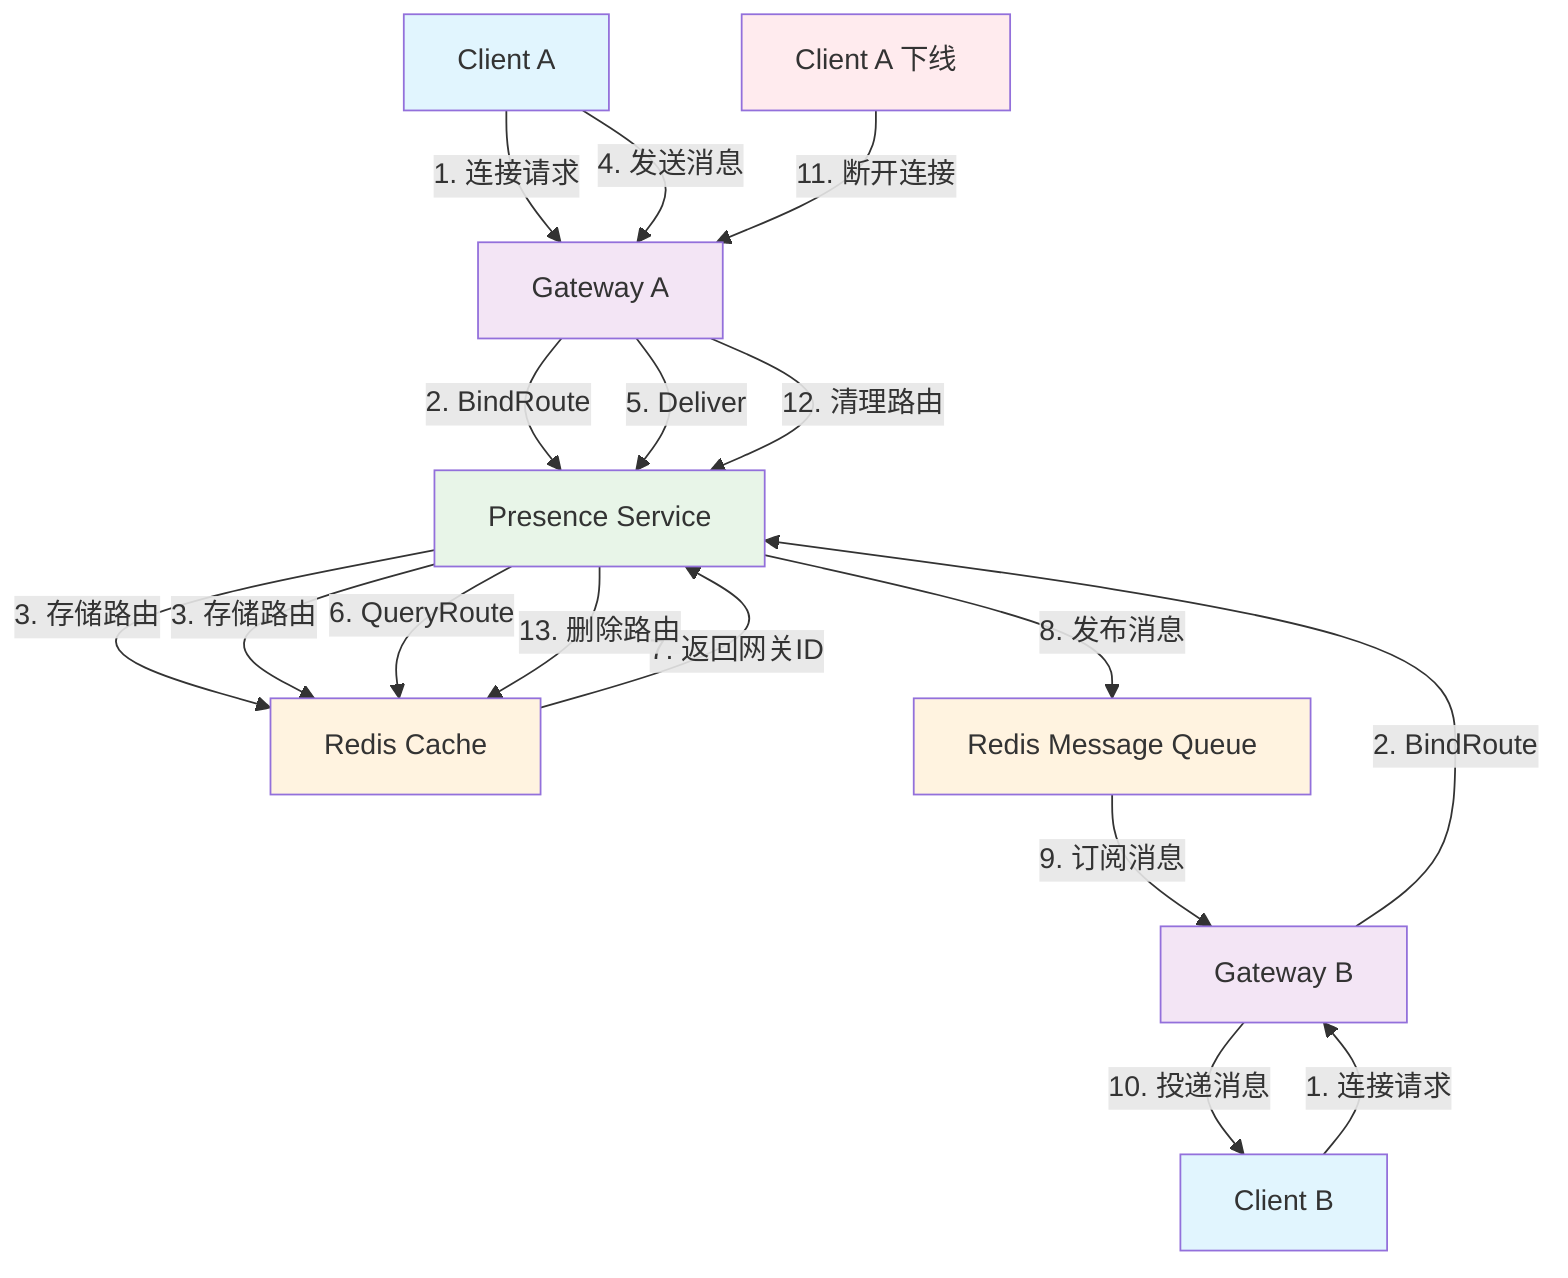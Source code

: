 graph TD
    A[Client A] -->|1. 连接请求| B[Gateway A]
    B -->|2. BindRoute| C[Presence Service]
    C -->|3. 存储路由| D[Redis Cache]
    
    E[Client B] -->|1. 连接请求| F[Gateway B]
    F -->|2. BindRoute| C
    C -->|3. 存储路由| D
    
    A -->|4. 发送消息| B
    B -->|5. Deliver| C
    C -->|6. QueryRoute| D
    D -->|7. 返回网关ID| C
    C -->|8. 发布消息| G[Redis Message Queue]
    G -->|9. 订阅消息| F
    F -->|10. 投递消息| E
    
    H[Client A 下线] -->|11. 断开连接| B
    B -->|12. 清理路由| C
    C -->|13. 删除路由| D
    
    style A fill:#e1f5fe
    style E fill:#e1f5fe
    style H fill:#ffebee
    style B fill:#f3e5f5
    style F fill:#f3e5f5
    style C fill:#e8f5e8
    style D fill:#fff3e0
    style G fill:#fff3e0